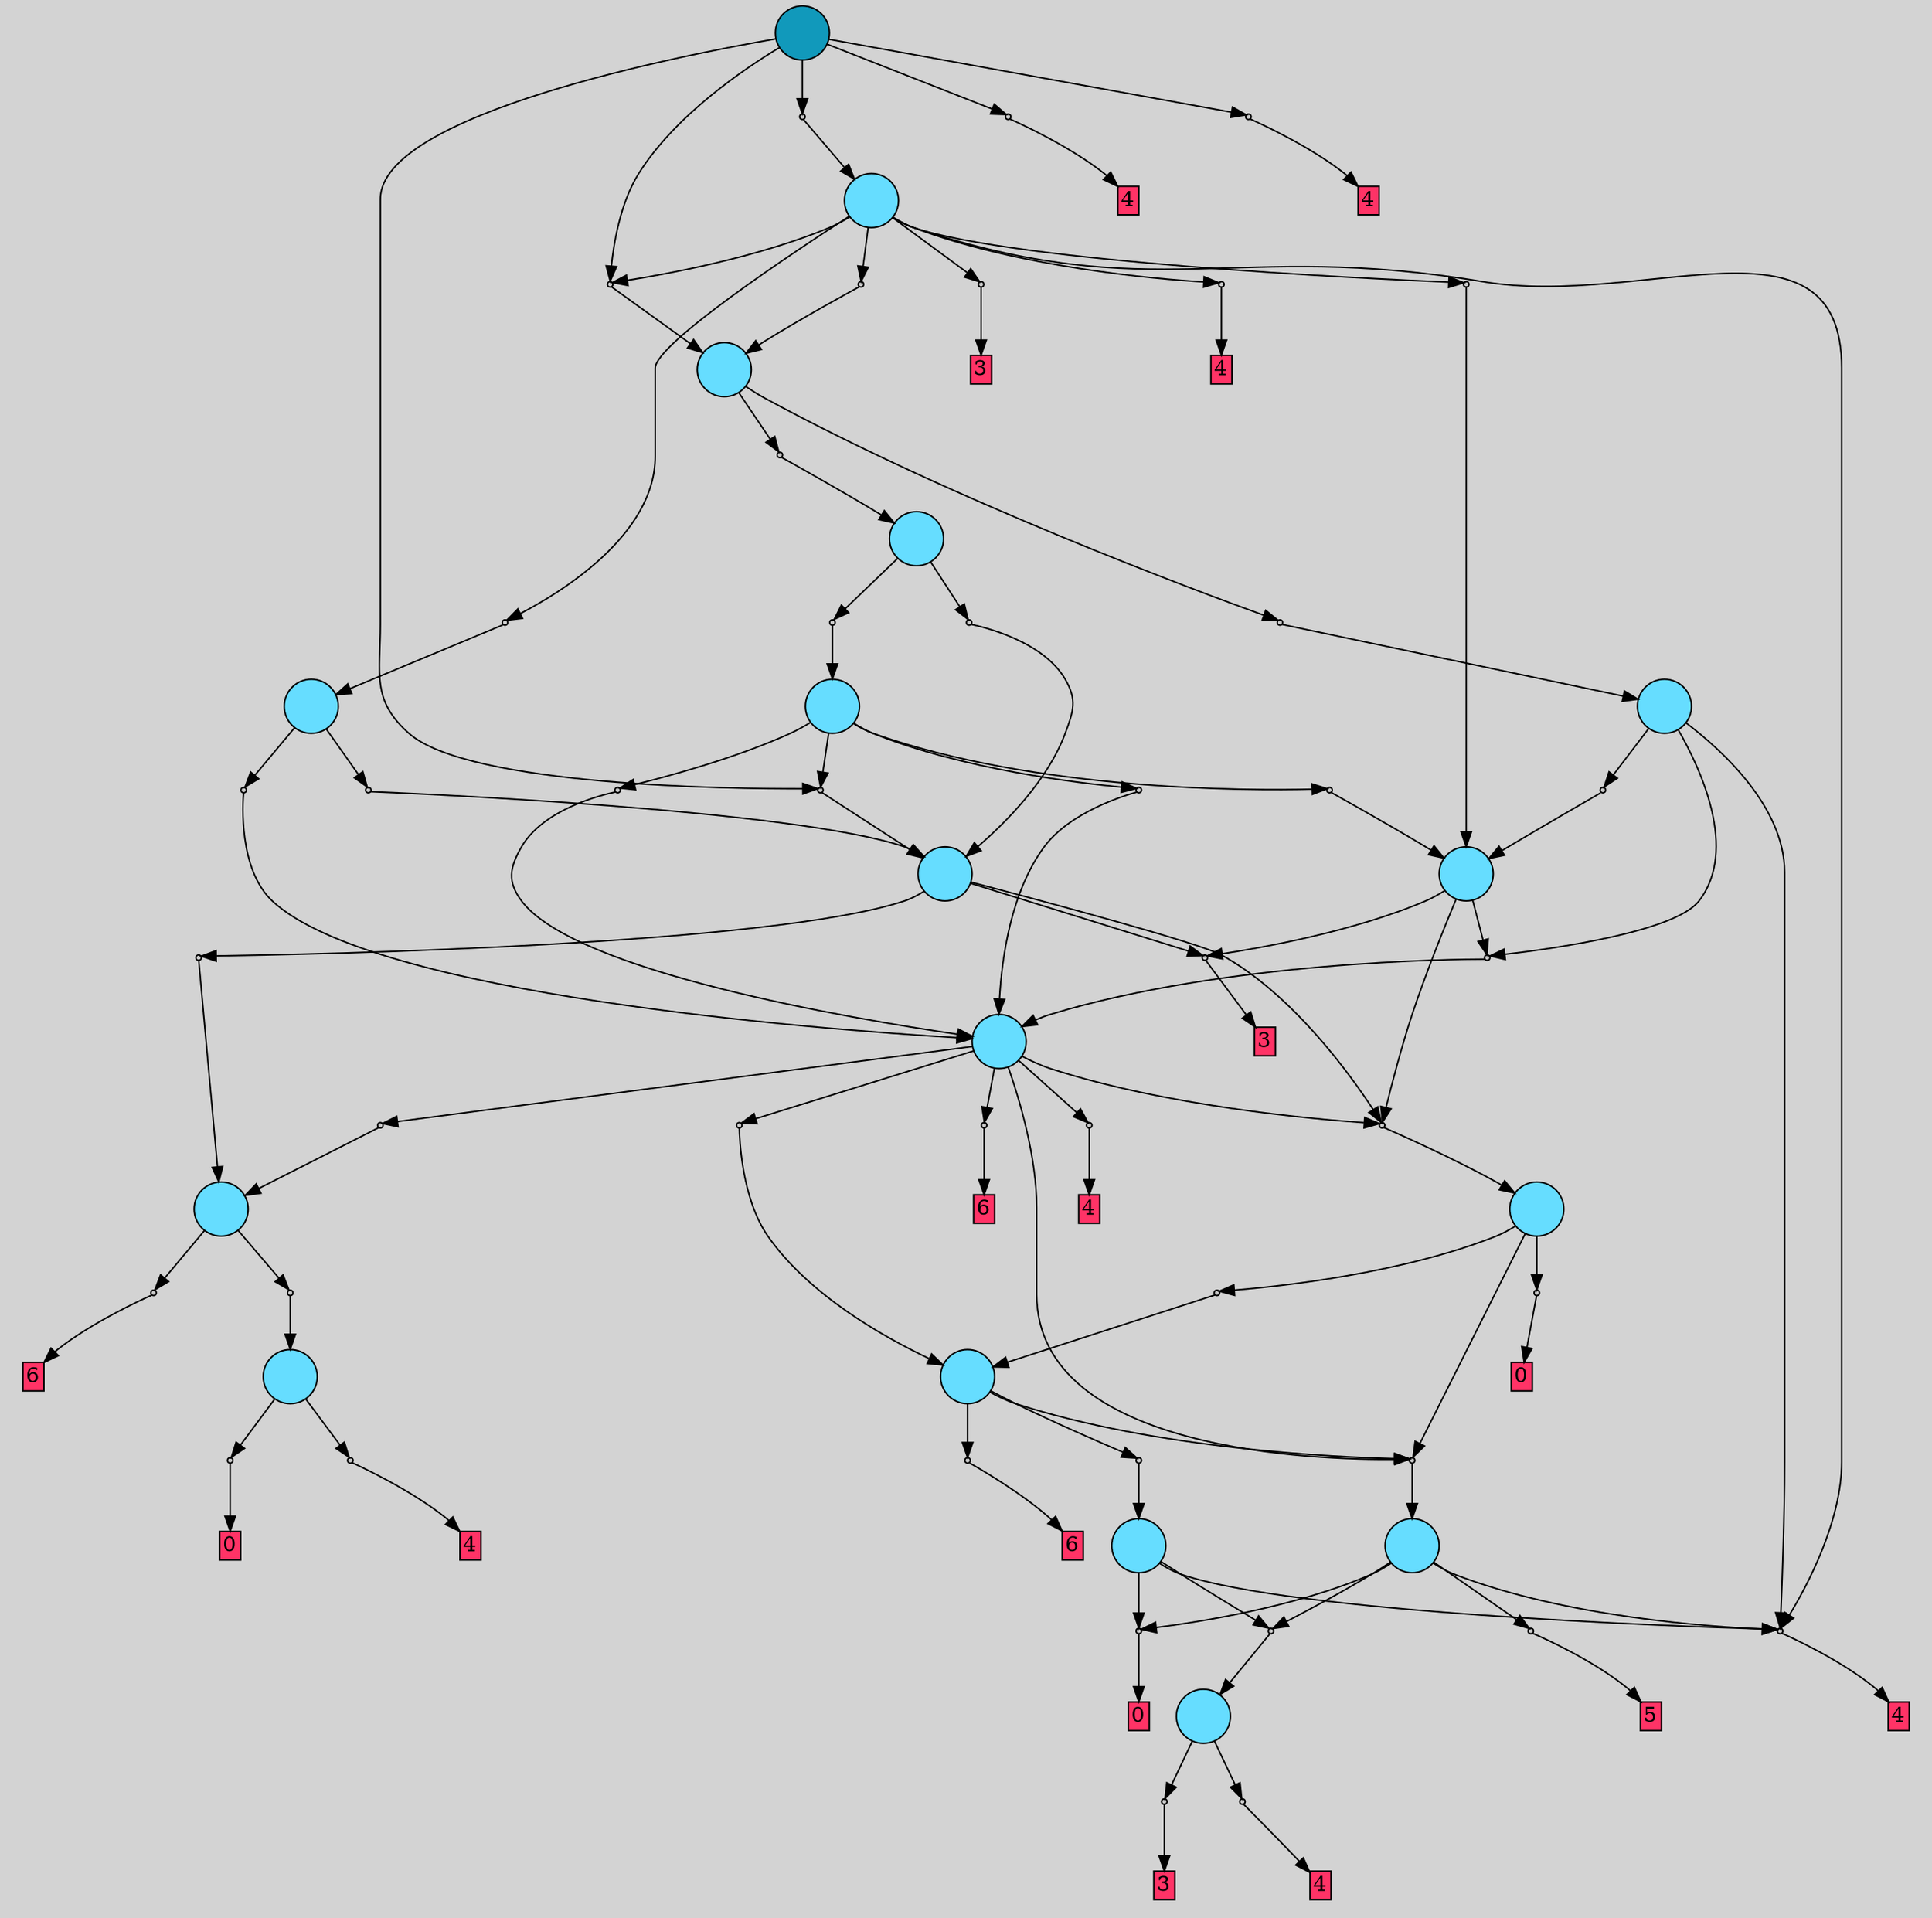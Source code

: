 // File exported with GEGELATI v1.3.1
// On the 2024-04-12 16:00:39
// With the File::TPGGraphDotExporter
digraph{
	graph[pad = "0.212, 0.055" bgcolor = lightgray]
	node[shape=circle style = filled label = ""]
		T0 [fillcolor="#66ddff"]
		T1 [fillcolor="#66ddff"]
		T2 [fillcolor="#66ddff"]
		T3 [fillcolor="#66ddff"]
		T4 [fillcolor="#66ddff"]
		T5 [fillcolor="#66ddff"]
		T6 [fillcolor="#66ddff"]
		T7 [fillcolor="#66ddff"]
		T8 [fillcolor="#66ddff"]
		T9 [fillcolor="#66ddff"]
		T10 [fillcolor="#66ddff"]
		T11 [fillcolor="#66ddff"]
		T12 [fillcolor="#66ddff"]
		T13 [fillcolor="#66ddff"]
		T14 [fillcolor="#66ddff"]
		T15 [fillcolor="#66ddff"]
		T16 [fillcolor="#1199bb"]
		P0 [fillcolor="#cccccc" shape=point] //
		I0 [shape=box style=invis label="3|0&1|7#2|6&#92;n"]
		P0 -> I0[style=invis]
		A0 [fillcolor="#ff3366" shape=box margin=0.03 width=0 height=0 label="3"]
		T0 -> P0 -> A0
		P1 [fillcolor="#cccccc" shape=point] //
		I1 [shape=box style=invis label=""]
		P1 -> I1[style=invis]
		A1 [fillcolor="#ff3366" shape=box margin=0.03 width=0 height=0 label="4"]
		T0 -> P1 -> A1
		P2 [fillcolor="#cccccc" shape=point] //
		I2 [shape=box style=invis label="3|0&3|7#0|4&#92;n"]
		P2 -> I2[style=invis]
		T1 -> P2 -> T0
		P3 [fillcolor="#cccccc" shape=point] //
		I3 [shape=box style=invis label="4|2&3|1#4|3&#92;n2|0&1|6#0|2&#92;n"]
		P3 -> I3[style=invis]
		A2 [fillcolor="#ff3366" shape=box margin=0.03 width=0 height=0 label="4"]
		T1 -> P3 -> A2
		P4 [fillcolor="#cccccc" shape=point] //
		I4 [shape=box style=invis label="3|1&2|6#1|1&#92;n8|0&0|1#2|6&#92;n"]
		P4 -> I4[style=invis]
		A3 [fillcolor="#ff3366" shape=box margin=0.03 width=0 height=0 label="5"]
		T1 -> P4 -> A3
		P5 [fillcolor="#cccccc" shape=point] //
		I5 [shape=box style=invis label="4|0&4|2#4|2&#92;n"]
		P5 -> I5[style=invis]
		A4 [fillcolor="#ff3366" shape=box margin=0.03 width=0 height=0 label="0"]
		T1 -> P5 -> A4
		T2 -> P2
		T2 -> P5
		T2 -> P3
		P6 [fillcolor="#cccccc" shape=point] //
		I6 [shape=box style=invis label="4|2&3|1#4|3&#92;n2|0&1|6#0|2&#92;n"]
		P6 -> I6[style=invis]
		A5 [fillcolor="#ff3366" shape=box margin=0.03 width=0 height=0 label="4"]
		T3 -> P6 -> A5
		P7 [fillcolor="#cccccc" shape=point] //
		I7 [shape=box style=invis label="1|0&4|7#3|0&#92;n"]
		P7 -> I7[style=invis]
		A6 [fillcolor="#ff3366" shape=box margin=0.03 width=0 height=0 label="0"]
		T3 -> P7 -> A6
		P8 [fillcolor="#cccccc" shape=point] //
		I8 [shape=box style=invis label="2|3&3|2#2|3&#92;n2|0&2|5#0|3&#92;n"]
		P8 -> I8[style=invis]
		T4 -> P8 -> T2
		P9 [fillcolor="#cccccc" shape=point] //
		I9 [shape=box style=invis label="8|0&3|5#1|6&#92;n"]
		P9 -> I9[style=invis]
		T4 -> P9 -> T1
		P10 [fillcolor="#cccccc" shape=point] //
		I10 [shape=box style=invis label="1|0&0|0#1|2&#92;n"]
		P10 -> I10[style=invis]
		A7 [fillcolor="#ff3366" shape=box margin=0.03 width=0 height=0 label="6"]
		T4 -> P10 -> A7
		P11 [fillcolor="#cccccc" shape=point] //
		I11 [shape=box style=invis label="1|0&1|5#4|3&#92;n"]
		P11 -> I11[style=invis]
		A8 [fillcolor="#ff3366" shape=box margin=0.03 width=0 height=0 label="6"]
		T5 -> P11 -> A8
		P12 [fillcolor="#cccccc" shape=point] //
		I12 [shape=box style=invis label="3|0&3|2#0|2&#92;n"]
		P12 -> I12[style=invis]
		T5 -> P12 -> T3
		P13 [fillcolor="#cccccc" shape=point] //
		I13 [shape=box style=invis label="1|0&1|0#4|3&#92;n"]
		P13 -> I13[style=invis]
		T6 -> P13 -> T4
		P14 [fillcolor="#cccccc" shape=point] //
		I14 [shape=box style=invis label="3|0&3|7#2|6&#92;n"]
		P14 -> I14[style=invis]
		A9 [fillcolor="#ff3366" shape=box margin=0.03 width=0 height=0 label="0"]
		T6 -> P14 -> A9
		T6 -> P9
		P15 [fillcolor="#cccccc" shape=point] //
		I15 [shape=box style=invis label="0|0&3|2#1|3&#92;n"]
		P15 -> I15[style=invis]
		T7 -> P15 -> T5
		P16 [fillcolor="#cccccc" shape=point] //
		I16 [shape=box style=invis label="3|0&4|1#4|2&#92;n"]
		P16 -> I16[style=invis]
		T7 -> P16 -> T4
		P17 [fillcolor="#cccccc" shape=point] //
		I17 [shape=box style=invis label="4|0&3|5#3|4&#92;n"]
		P17 -> I17[style=invis]
		A10 [fillcolor="#ff3366" shape=box margin=0.03 width=0 height=0 label="6"]
		T7 -> P17 -> A10
		T7 -> P9
		P18 [fillcolor="#cccccc" shape=point] //
		I18 [shape=box style=invis label="5|0&2|3#2|2&#92;n"]
		P18 -> I18[style=invis]
		A11 [fillcolor="#ff3366" shape=box margin=0.03 width=0 height=0 label="4"]
		T7 -> P18 -> A11
		P19 [fillcolor="#cccccc" shape=point] //
		I19 [shape=box style=invis label="8|0&3|3#1|6&#92;n"]
		P19 -> I19[style=invis]
		T7 -> P19 -> T6
		T8 -> P19
		P20 [fillcolor="#cccccc" shape=point] //
		I20 [shape=box style=invis label="8|0&3|5#4|1&#92;n"]
		P20 -> I20[style=invis]
		A12 [fillcolor="#ff3366" shape=box margin=0.03 width=0 height=0 label="3"]
		T8 -> P20 -> A12
		P21 [fillcolor="#cccccc" shape=point] //
		I21 [shape=box style=invis label="0|0&4|2#1|3&#92;n"]
		P21 -> I21[style=invis]
		T8 -> P21 -> T5
		T9 -> P19
		T9 -> P20
		P22 [fillcolor="#cccccc" shape=point] //
		I22 [shape=box style=invis label="0|0&4|2#1|3&#92;n"]
		P22 -> I22[style=invis]
		T9 -> P22 -> T7
		P23 [fillcolor="#cccccc" shape=point] //
		I23 [shape=box style=invis label="8|0&3|0#4|7&#92;n"]
		P23 -> I23[style=invis]
		T10 -> P23 -> T8
		P24 [fillcolor="#cccccc" shape=point] //
		I24 [shape=box style=invis label="0|0&4|2#1|4&#92;n"]
		P24 -> I24[style=invis]
		T10 -> P24 -> T9
		P25 [fillcolor="#cccccc" shape=point] //
		I25 [shape=box style=invis label="0|0&4|2#1|5&#92;n"]
		P25 -> I25[style=invis]
		T10 -> P25 -> T7
		P26 [fillcolor="#cccccc" shape=point] //
		I26 [shape=box style=invis label="0|0&4|2#1|3&#92;n"]
		P26 -> I26[style=invis]
		T10 -> P26 -> T7
		P27 [fillcolor="#cccccc" shape=point] //
		I27 [shape=box style=invis label="2|0&1|4#2|7&#92;n"]
		P27 -> I27[style=invis]
		T11 -> P27 -> T8
		P28 [fillcolor="#cccccc" shape=point] //
		I28 [shape=box style=invis label="0|0&4|3#1|3&#92;n"]
		P28 -> I28[style=invis]
		T11 -> P28 -> T7
		P29 [fillcolor="#cccccc" shape=point] //
		I29 [shape=box style=invis label="2|0&1|4#2|7&#92;n"]
		P29 -> I29[style=invis]
		T12 -> P29 -> T8
		P30 [fillcolor="#cccccc" shape=point] //
		I30 [shape=box style=invis label="2|0&2|5#4|0&#92;n"]
		P30 -> I30[style=invis]
		T12 -> P30 -> T10
		P31 [fillcolor="#cccccc" shape=point] //
		I31 [shape=box style=invis label="1|0&4|2#0|5&#92;n"]
		P31 -> I31[style=invis]
		T13 -> P31 -> T9
		T13 -> P3
		T13 -> P22
		P32 [fillcolor="#cccccc" shape=point] //
		I32 [shape=box style=invis label="0|0&4|2#1|4&#92;n"]
		P32 -> I32[style=invis]
		T14 -> P32 -> T13
		P33 [fillcolor="#cccccc" shape=point] //
		I33 [shape=box style=invis label="2|0&1|4#2|7&#92;n"]
		P33 -> I33[style=invis]
		T14 -> P33 -> T12
		P34 [fillcolor="#cccccc" shape=point] //
		I34 [shape=box style=invis label="8|6&2|7#0|1&#92;n3|0&0|6#1|5&#92;n"]
		P34 -> I34[style=invis]
		T15 -> P34 -> T14
		P35 [fillcolor="#cccccc" shape=point] //
		I35 [shape=box style=invis label="6|0&1|4#0|6&#92;n"]
		P35 -> I35[style=invis]
		T15 -> P35 -> T11
		P36 [fillcolor="#cccccc" shape=point] //
		I36 [shape=box style=invis label="7|0&2|3#2|2&#92;n"]
		P36 -> I36[style=invis]
		A13 [fillcolor="#ff3366" shape=box margin=0.03 width=0 height=0 label="3"]
		T15 -> P36 -> A13
		P37 [fillcolor="#cccccc" shape=point] //
		I37 [shape=box style=invis label="2|0&3|6#1|2&#92;n"]
		P37 -> I37[style=invis]
		T15 -> P37 -> T9
		P38 [fillcolor="#cccccc" shape=point] //
		I38 [shape=box style=invis label="6|0&4|7#3|0&#92;n"]
		P38 -> I38[style=invis]
		A14 [fillcolor="#ff3366" shape=box margin=0.03 width=0 height=0 label="4"]
		T15 -> P38 -> A14
		P39 [fillcolor="#cccccc" shape=point] //
		I39 [shape=box style=invis label="2|0&3|5#3|6&#92;n"]
		P39 -> I39[style=invis]
		T15 -> P39 -> T14
		T15 -> P3
		P40 [fillcolor="#cccccc" shape=point] //
		I40 [shape=box style=invis label="2|0&2|0#2|6&#92;n"]
		P40 -> I40[style=invis]
		T16 -> P40 -> T15
		T16 -> P23
		P41 [fillcolor="#cccccc" shape=point] //
		I41 [shape=box style=invis label="2|0&3|2#2|2&#92;n"]
		P41 -> I41[style=invis]
		A15 [fillcolor="#ff3366" shape=box margin=0.03 width=0 height=0 label="4"]
		T16 -> P41 -> A15
		T16 -> P34
		P42 [fillcolor="#cccccc" shape=point] //
		I42 [shape=box style=invis label="2|0&3|6#1|1&#92;n"]
		P42 -> I42[style=invis]
		A16 [fillcolor="#ff3366" shape=box margin=0.03 width=0 height=0 label="4"]
		T16 -> P42 -> A16
		{ rank= same T16 }
}
